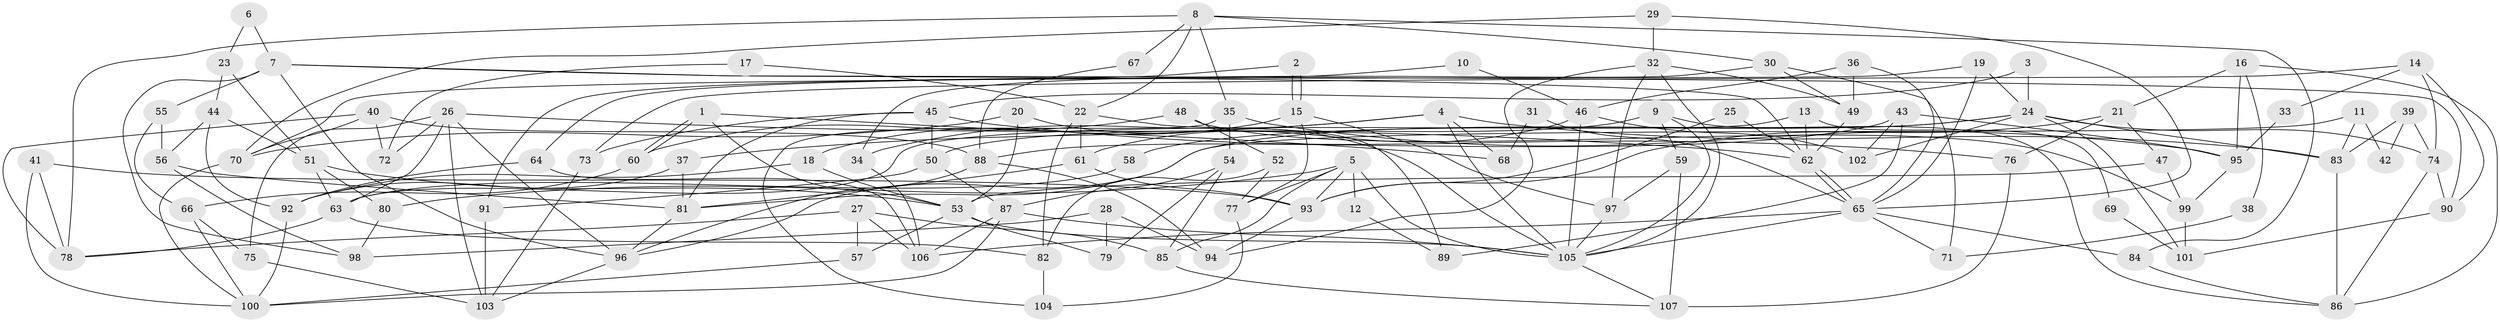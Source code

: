 // coarse degree distribution, {9: 0.02666666666666667, 8: 0.04, 4: 0.2, 7: 0.05333333333333334, 2: 0.17333333333333334, 3: 0.26666666666666666, 5: 0.13333333333333333, 13: 0.02666666666666667, 6: 0.08}
// Generated by graph-tools (version 1.1) at 2025/50/03/04/25 22:50:58]
// undirected, 107 vertices, 214 edges
graph export_dot {
  node [color=gray90,style=filled];
  1;
  2;
  3;
  4;
  5;
  6;
  7;
  8;
  9;
  10;
  11;
  12;
  13;
  14;
  15;
  16;
  17;
  18;
  19;
  20;
  21;
  22;
  23;
  24;
  25;
  26;
  27;
  28;
  29;
  30;
  31;
  32;
  33;
  34;
  35;
  36;
  37;
  38;
  39;
  40;
  41;
  42;
  43;
  44;
  45;
  46;
  47;
  48;
  49;
  50;
  51;
  52;
  53;
  54;
  55;
  56;
  57;
  58;
  59;
  60;
  61;
  62;
  63;
  64;
  65;
  66;
  67;
  68;
  69;
  70;
  71;
  72;
  73;
  74;
  75;
  76;
  77;
  78;
  79;
  80;
  81;
  82;
  83;
  84;
  85;
  86;
  87;
  88;
  89;
  90;
  91;
  92;
  93;
  94;
  95;
  96;
  97;
  98;
  99;
  100;
  101;
  102;
  103;
  104;
  105;
  106;
  107;
  1 -- 53;
  1 -- 60;
  1 -- 60;
  1 -- 68;
  2 -- 91;
  2 -- 15;
  2 -- 15;
  3 -- 24;
  3 -- 45;
  4 -- 105;
  4 -- 37;
  4 -- 34;
  4 -- 68;
  4 -- 83;
  5 -- 105;
  5 -- 80;
  5 -- 12;
  5 -- 77;
  5 -- 85;
  5 -- 93;
  6 -- 23;
  6 -- 7;
  7 -- 98;
  7 -- 96;
  7 -- 55;
  7 -- 62;
  7 -- 90;
  8 -- 78;
  8 -- 35;
  8 -- 22;
  8 -- 30;
  8 -- 67;
  8 -- 84;
  9 -- 50;
  9 -- 59;
  9 -- 86;
  9 -- 105;
  10 -- 64;
  10 -- 46;
  11 -- 81;
  11 -- 83;
  11 -- 42;
  12 -- 89;
  13 -- 62;
  13 -- 63;
  13 -- 69;
  14 -- 74;
  14 -- 90;
  14 -- 33;
  14 -- 73;
  15 -- 97;
  15 -- 18;
  15 -- 77;
  16 -- 86;
  16 -- 21;
  16 -- 38;
  16 -- 95;
  17 -- 22;
  17 -- 72;
  18 -- 53;
  18 -- 92;
  19 -- 65;
  19 -- 70;
  19 -- 24;
  20 -- 70;
  20 -- 53;
  20 -- 105;
  21 -- 93;
  21 -- 47;
  21 -- 76;
  22 -- 82;
  22 -- 61;
  22 -- 89;
  23 -- 44;
  23 -- 51;
  24 -- 83;
  24 -- 58;
  24 -- 74;
  24 -- 96;
  24 -- 101;
  24 -- 102;
  25 -- 62;
  25 -- 93;
  26 -- 96;
  26 -- 62;
  26 -- 63;
  26 -- 72;
  26 -- 75;
  26 -- 103;
  27 -- 78;
  27 -- 85;
  27 -- 57;
  27 -- 106;
  28 -- 79;
  28 -- 94;
  28 -- 98;
  29 -- 65;
  29 -- 32;
  29 -- 70;
  30 -- 34;
  30 -- 49;
  30 -- 71;
  31 -- 65;
  31 -- 68;
  32 -- 105;
  32 -- 49;
  32 -- 94;
  32 -- 97;
  33 -- 95;
  34 -- 106;
  35 -- 95;
  35 -- 54;
  35 -- 104;
  36 -- 49;
  36 -- 65;
  36 -- 46;
  37 -- 81;
  37 -- 92;
  38 -- 71;
  39 -- 83;
  39 -- 74;
  39 -- 42;
  40 -- 88;
  40 -- 70;
  40 -- 72;
  40 -- 78;
  41 -- 93;
  41 -- 100;
  41 -- 78;
  43 -- 102;
  43 -- 95;
  43 -- 88;
  43 -- 89;
  44 -- 92;
  44 -- 51;
  44 -- 56;
  45 -- 81;
  45 -- 73;
  45 -- 50;
  45 -- 76;
  46 -- 105;
  46 -- 61;
  46 -- 102;
  47 -- 53;
  47 -- 99;
  48 -- 60;
  48 -- 52;
  48 -- 99;
  49 -- 62;
  50 -- 87;
  50 -- 91;
  51 -- 53;
  51 -- 63;
  51 -- 80;
  52 -- 77;
  52 -- 82;
  53 -- 105;
  53 -- 57;
  53 -- 79;
  54 -- 87;
  54 -- 85;
  54 -- 79;
  55 -- 56;
  55 -- 66;
  56 -- 81;
  56 -- 98;
  57 -- 100;
  58 -- 63;
  59 -- 97;
  59 -- 107;
  60 -- 66;
  61 -- 81;
  61 -- 93;
  62 -- 65;
  62 -- 65;
  63 -- 78;
  63 -- 82;
  64 -- 106;
  64 -- 92;
  65 -- 105;
  65 -- 71;
  65 -- 84;
  65 -- 106;
  66 -- 75;
  66 -- 100;
  67 -- 88;
  69 -- 101;
  70 -- 100;
  73 -- 103;
  74 -- 86;
  74 -- 90;
  75 -- 103;
  76 -- 107;
  77 -- 104;
  80 -- 98;
  81 -- 96;
  82 -- 104;
  83 -- 86;
  84 -- 86;
  85 -- 107;
  87 -- 106;
  87 -- 105;
  87 -- 100;
  88 -- 94;
  88 -- 96;
  90 -- 101;
  91 -- 103;
  92 -- 100;
  93 -- 94;
  95 -- 99;
  96 -- 103;
  97 -- 105;
  99 -- 101;
  105 -- 107;
}

